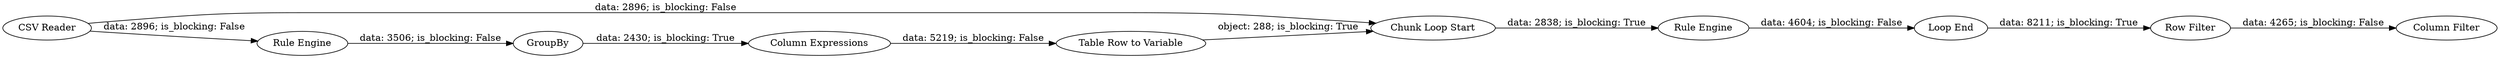 digraph {
	"5254485423251026760_30" [label="Chunk Loop Start"]
	"5254485423251026760_24" [label="Loop End"]
	"5254485423251026760_21" [label="Table Row to Variable"]
	"5254485423251026760_19" [label="Column Expressions"]
	"5254485423251026760_1" [label="CSV Reader"]
	"5254485423251026760_33" [label="Row Filter"]
	"5254485423251026760_32" [label="Rule Engine"]
	"5254485423251026760_20" [label="Rule Engine"]
	"5254485423251026760_18" [label=GroupBy]
	"5254485423251026760_34" [label="Column Filter"]
	"5254485423251026760_1" -> "5254485423251026760_30" [label="data: 2896; is_blocking: False"]
	"5254485423251026760_20" -> "5254485423251026760_18" [label="data: 3506; is_blocking: False"]
	"5254485423251026760_30" -> "5254485423251026760_32" [label="data: 2838; is_blocking: True"]
	"5254485423251026760_19" -> "5254485423251026760_21" [label="data: 5219; is_blocking: False"]
	"5254485423251026760_21" -> "5254485423251026760_30" [label="object: 288; is_blocking: True"]
	"5254485423251026760_24" -> "5254485423251026760_33" [label="data: 8211; is_blocking: True"]
	"5254485423251026760_33" -> "5254485423251026760_34" [label="data: 4265; is_blocking: False"]
	"5254485423251026760_32" -> "5254485423251026760_24" [label="data: 4604; is_blocking: False"]
	"5254485423251026760_18" -> "5254485423251026760_19" [label="data: 2430; is_blocking: True"]
	"5254485423251026760_1" -> "5254485423251026760_20" [label="data: 2896; is_blocking: False"]
	rankdir=LR
}
